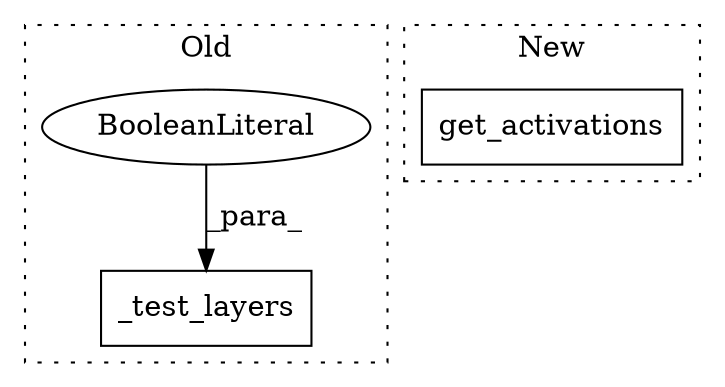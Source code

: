 digraph G {
subgraph cluster0 {
1 [label="_test_layers" a="32" s="11408,11425" l="13,1" shape="box"];
3 [label="BooleanLiteral" a="9" s="11421" l="4" shape="ellipse"];
label = "Old";
style="dotted";
}
subgraph cluster1 {
2 [label="get_activations" a="32" s="10183,10207" l="16,1" shape="box"];
label = "New";
style="dotted";
}
3 -> 1 [label="_para_"];
}
